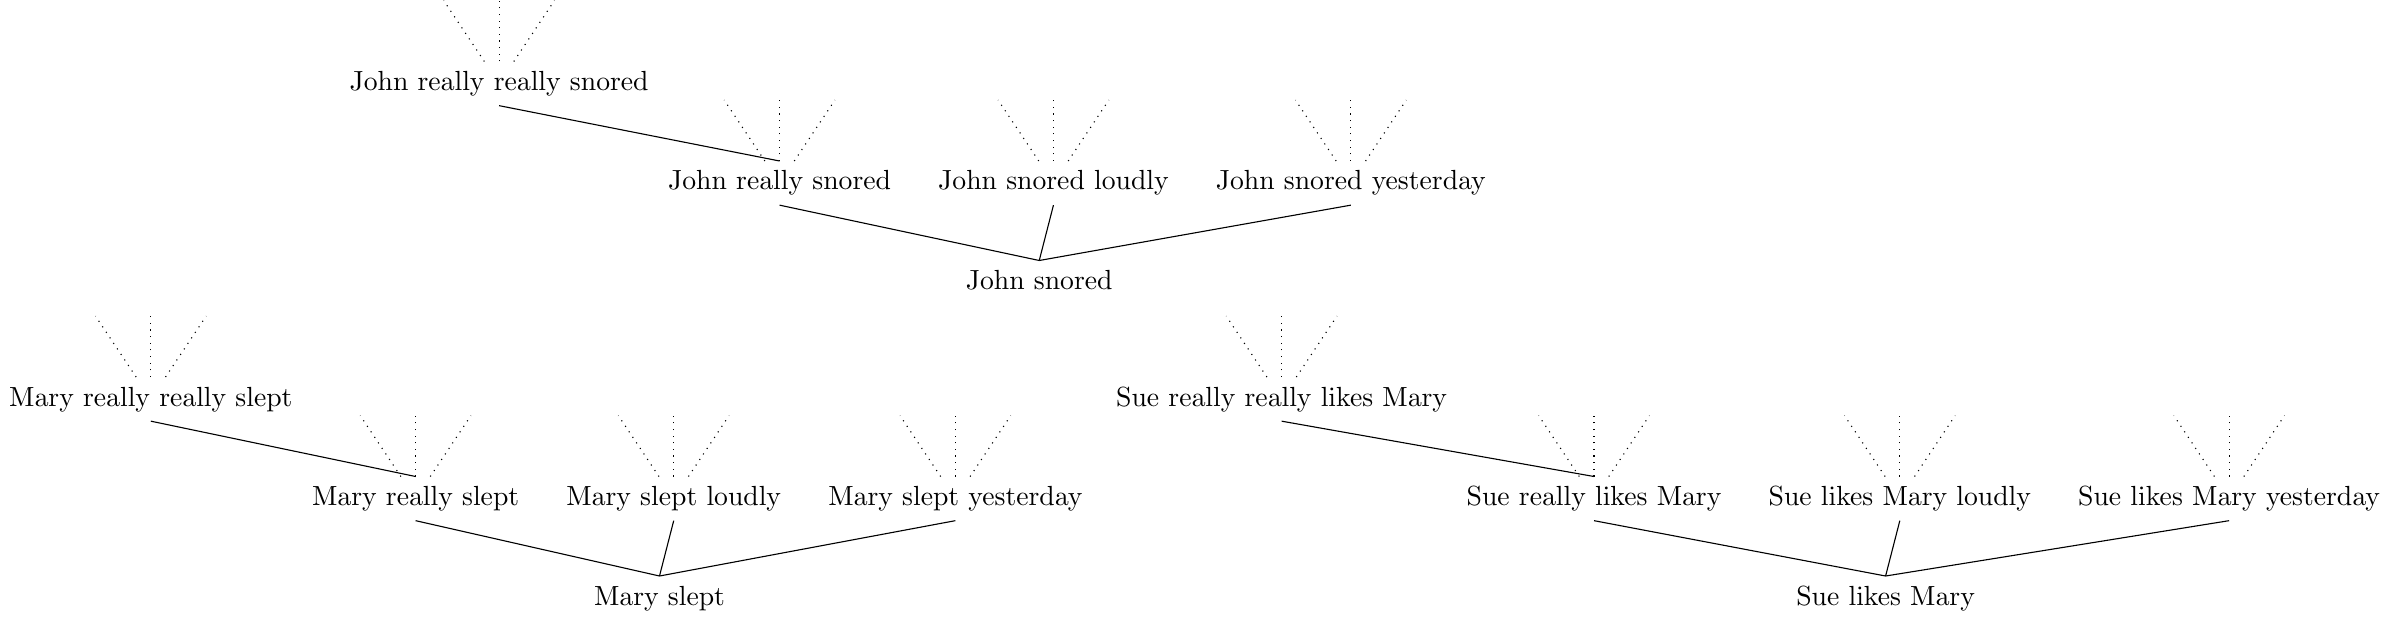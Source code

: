 \documentclass[tikz]{standalone}
\usetikzlibrary{positioning}
\begin{document}
\begin{tikzpicture}
    % sentence 1
    \node (j) at (0,0) {John snored};
    \node (jr) [above left=2em and 2em of j] {John really snored};
    \node (jrr) [above left=2em and 0em of jr] {John really really snored};
    \node (jl) [right=1em of jr] {John snored loudly};
    \node (jy) [right=1em of jl] {John snored yesterday};

    % sentence 2
    \node (m) [below left=10em and 8em of j] {Mary slept};
    \node (mr) [above left=2em and 2em of m] {Mary really slept};
    \node (mrr) [above left=2em and 0em of mr] {Mary really really slept};
    \node (ml) [right=1em of mr] {Mary slept loudly};
    \node (my) [right=1em of ml] {Mary slept yesterday};

    % sentence 3
    \node (s) [below right=10em and 24em of j] {Sue likes Mary};
    \node (sr) [above left=2em and 2em of s] {Sue really likes Mary};
    \node (srr) [above left=2em and 0em of sr] {Sue really really likes Mary};
    \node (sl) [right=1em of sr] {Sue likes Mary loudly};
    \node (sy) [right=1em of sl] {Sue likes Mary yesterday};

    \foreach \Source/\Target in {%
        j/jr,
        j/jl,
        j/jy,
        jr/jrr,
        m/mr,
        m/ml,
        m/my,
        mr/mrr,
        s/sr,
        s/sl,
        s/sy,
        sr/srr%
        }
        \draw (\Source.north) to (\Target.south);

    \foreach \Lattice in {j,m,s}
        \foreach \String in {r,l,y,rr}
            {
            \draw[dotted] (\Lattice\String) -- +(-2em,3em);
            \draw[dotted] (\Lattice\String) -- +(0em,3em);
            \draw[dotted] (\Lattice\String) -- +(2em,3em);
            }
\end{tikzpicture}
\end{document}
